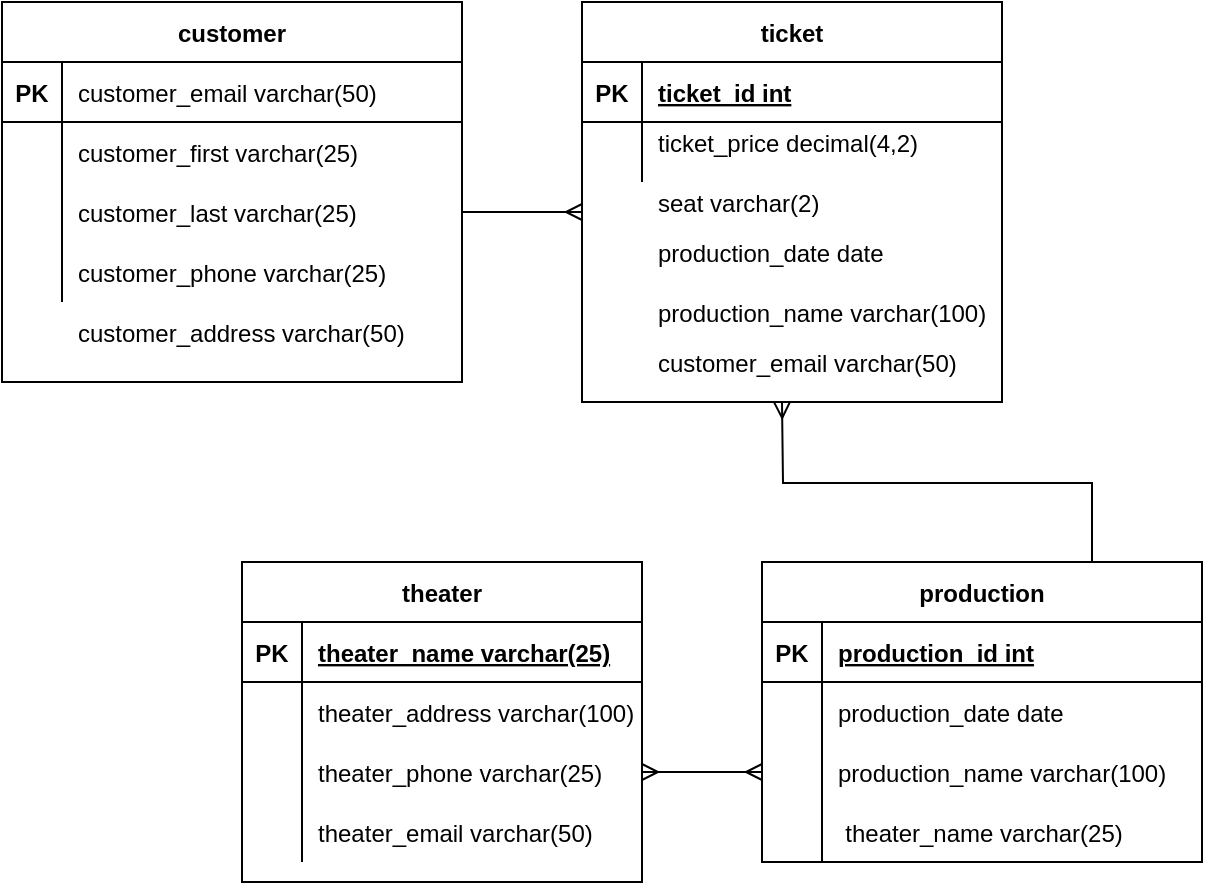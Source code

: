 <mxfile version="14.6.6" type="device"><diagram id="TsOhT9Pm83LvS_JbQVDW" name="Page-1"><mxGraphModel dx="1285" dy="724" grid="1" gridSize="10" guides="1" tooltips="1" connect="1" arrows="1" fold="1" page="1" pageScale="1" pageWidth="850" pageHeight="1100" math="0" shadow="0"><root><mxCell id="0"/><mxCell id="1" parent="0"/><mxCell id="yhtRanGLSWEvvNL32mvH-5" value="customer" style="shape=table;startSize=30;container=1;collapsible=1;childLayout=tableLayout;fixedRows=1;rowLines=0;fontStyle=1;align=center;resizeLast=1;" parent="1" vertex="1"><mxGeometry x="90" y="80" width="230" height="190" as="geometry"/></mxCell><mxCell id="yhtRanGLSWEvvNL32mvH-6" value="" style="shape=partialRectangle;collapsible=0;dropTarget=0;pointerEvents=0;fillColor=none;top=0;left=0;bottom=1;right=0;points=[[0,0.5],[1,0.5]];portConstraint=eastwest;" parent="yhtRanGLSWEvvNL32mvH-5" vertex="1"><mxGeometry y="30" width="230" height="30" as="geometry"/></mxCell><mxCell id="yhtRanGLSWEvvNL32mvH-7" value="PK" style="shape=partialRectangle;connectable=0;fillColor=none;top=0;left=0;bottom=0;right=0;fontStyle=1;overflow=hidden;" parent="yhtRanGLSWEvvNL32mvH-6" vertex="1"><mxGeometry width="30" height="30" as="geometry"/></mxCell><mxCell id="yhtRanGLSWEvvNL32mvH-8" value="" style="shape=partialRectangle;connectable=0;fillColor=none;top=0;left=0;bottom=0;right=0;align=left;spacingLeft=6;fontStyle=5;overflow=hidden;" parent="yhtRanGLSWEvvNL32mvH-6" vertex="1"><mxGeometry x="30" width="200" height="30" as="geometry"/></mxCell><mxCell id="yhtRanGLSWEvvNL32mvH-9" value="" style="shape=partialRectangle;collapsible=0;dropTarget=0;pointerEvents=0;fillColor=none;top=0;left=0;bottom=0;right=0;points=[[0,0.5],[1,0.5]];portConstraint=eastwest;" parent="yhtRanGLSWEvvNL32mvH-5" vertex="1"><mxGeometry y="60" width="230" height="30" as="geometry"/></mxCell><mxCell id="yhtRanGLSWEvvNL32mvH-10" value="" style="shape=partialRectangle;connectable=0;fillColor=none;top=0;left=0;bottom=0;right=0;editable=1;overflow=hidden;" parent="yhtRanGLSWEvvNL32mvH-9" vertex="1"><mxGeometry width="30" height="30" as="geometry"/></mxCell><mxCell id="yhtRanGLSWEvvNL32mvH-11" value="customer_first varchar(25)" style="shape=partialRectangle;connectable=0;fillColor=none;top=0;left=0;bottom=0;right=0;align=left;spacingLeft=6;overflow=hidden;" parent="yhtRanGLSWEvvNL32mvH-9" vertex="1"><mxGeometry x="30" width="200" height="30" as="geometry"/></mxCell><mxCell id="yhtRanGLSWEvvNL32mvH-12" value="" style="shape=partialRectangle;collapsible=0;dropTarget=0;pointerEvents=0;fillColor=none;top=0;left=0;bottom=0;right=0;points=[[0,0.5],[1,0.5]];portConstraint=eastwest;" parent="yhtRanGLSWEvvNL32mvH-5" vertex="1"><mxGeometry y="90" width="230" height="30" as="geometry"/></mxCell><mxCell id="yhtRanGLSWEvvNL32mvH-13" value="" style="shape=partialRectangle;connectable=0;fillColor=none;top=0;left=0;bottom=0;right=0;editable=1;overflow=hidden;" parent="yhtRanGLSWEvvNL32mvH-12" vertex="1"><mxGeometry width="30" height="30" as="geometry"/></mxCell><mxCell id="yhtRanGLSWEvvNL32mvH-14" value="customer_last varchar(25)" style="shape=partialRectangle;connectable=0;fillColor=none;top=0;left=0;bottom=0;right=0;align=left;spacingLeft=6;overflow=hidden;" parent="yhtRanGLSWEvvNL32mvH-12" vertex="1"><mxGeometry x="30" width="200" height="30" as="geometry"/></mxCell><mxCell id="yhtRanGLSWEvvNL32mvH-15" value="" style="shape=partialRectangle;collapsible=0;dropTarget=0;pointerEvents=0;fillColor=none;top=0;left=0;bottom=0;right=0;points=[[0,0.5],[1,0.5]];portConstraint=eastwest;" parent="yhtRanGLSWEvvNL32mvH-5" vertex="1"><mxGeometry y="120" width="230" height="30" as="geometry"/></mxCell><mxCell id="yhtRanGLSWEvvNL32mvH-16" value="" style="shape=partialRectangle;connectable=0;fillColor=none;top=0;left=0;bottom=0;right=0;editable=1;overflow=hidden;" parent="yhtRanGLSWEvvNL32mvH-15" vertex="1"><mxGeometry width="30" height="30" as="geometry"/></mxCell><mxCell id="yhtRanGLSWEvvNL32mvH-17" value="customer_phone varchar(25)" style="shape=partialRectangle;connectable=0;fillColor=none;top=0;left=0;bottom=0;right=0;align=left;spacingLeft=6;overflow=hidden;" parent="yhtRanGLSWEvvNL32mvH-15" vertex="1"><mxGeometry x="30" width="200" height="30" as="geometry"/></mxCell><mxCell id="yhtRanGLSWEvvNL32mvH-18" value="customer_address varchar(50)" style="shape=partialRectangle;connectable=0;fillColor=none;top=0;left=0;bottom=0;right=0;align=left;spacingLeft=6;overflow=hidden;" parent="1" vertex="1"><mxGeometry x="120" y="230" width="200" height="30" as="geometry"/></mxCell><mxCell id="yhtRanGLSWEvvNL32mvH-20" value="theater" style="shape=table;startSize=30;container=1;collapsible=1;childLayout=tableLayout;fixedRows=1;rowLines=0;fontStyle=1;align=center;resizeLast=1;" parent="1" vertex="1"><mxGeometry x="210" y="360" width="200" height="160" as="geometry"/></mxCell><mxCell id="yhtRanGLSWEvvNL32mvH-21" value="" style="shape=partialRectangle;collapsible=0;dropTarget=0;pointerEvents=0;fillColor=none;top=0;left=0;bottom=1;right=0;points=[[0,0.5],[1,0.5]];portConstraint=eastwest;" parent="yhtRanGLSWEvvNL32mvH-20" vertex="1"><mxGeometry y="30" width="200" height="30" as="geometry"/></mxCell><mxCell id="yhtRanGLSWEvvNL32mvH-22" value="PK" style="shape=partialRectangle;connectable=0;fillColor=none;top=0;left=0;bottom=0;right=0;fontStyle=1;overflow=hidden;" parent="yhtRanGLSWEvvNL32mvH-21" vertex="1"><mxGeometry width="30" height="30" as="geometry"/></mxCell><mxCell id="yhtRanGLSWEvvNL32mvH-23" value="theater_name varchar(25)" style="shape=partialRectangle;connectable=0;fillColor=none;top=0;left=0;bottom=0;right=0;align=left;spacingLeft=6;fontStyle=5;overflow=hidden;" parent="yhtRanGLSWEvvNL32mvH-21" vertex="1"><mxGeometry x="30" width="170" height="30" as="geometry"/></mxCell><mxCell id="yhtRanGLSWEvvNL32mvH-24" value="" style="shape=partialRectangle;collapsible=0;dropTarget=0;pointerEvents=0;fillColor=none;top=0;left=0;bottom=0;right=0;points=[[0,0.5],[1,0.5]];portConstraint=eastwest;" parent="yhtRanGLSWEvvNL32mvH-20" vertex="1"><mxGeometry y="60" width="200" height="30" as="geometry"/></mxCell><mxCell id="yhtRanGLSWEvvNL32mvH-25" value="" style="shape=partialRectangle;connectable=0;fillColor=none;top=0;left=0;bottom=0;right=0;editable=1;overflow=hidden;" parent="yhtRanGLSWEvvNL32mvH-24" vertex="1"><mxGeometry width="30" height="30" as="geometry"/></mxCell><mxCell id="yhtRanGLSWEvvNL32mvH-26" value="theater_address varchar(100)" style="shape=partialRectangle;connectable=0;fillColor=none;top=0;left=0;bottom=0;right=0;align=left;spacingLeft=6;overflow=hidden;" parent="yhtRanGLSWEvvNL32mvH-24" vertex="1"><mxGeometry x="30" width="170" height="30" as="geometry"/></mxCell><mxCell id="yhtRanGLSWEvvNL32mvH-27" value="" style="shape=partialRectangle;collapsible=0;dropTarget=0;pointerEvents=0;fillColor=none;top=0;left=0;bottom=0;right=0;points=[[0,0.5],[1,0.5]];portConstraint=eastwest;" parent="yhtRanGLSWEvvNL32mvH-20" vertex="1"><mxGeometry y="90" width="200" height="30" as="geometry"/></mxCell><mxCell id="yhtRanGLSWEvvNL32mvH-28" value="" style="shape=partialRectangle;connectable=0;fillColor=none;top=0;left=0;bottom=0;right=0;editable=1;overflow=hidden;" parent="yhtRanGLSWEvvNL32mvH-27" vertex="1"><mxGeometry width="30" height="30" as="geometry"/></mxCell><mxCell id="yhtRanGLSWEvvNL32mvH-29" value="theater_phone varchar(25)" style="shape=partialRectangle;connectable=0;fillColor=none;top=0;left=0;bottom=0;right=0;align=left;spacingLeft=6;overflow=hidden;" parent="yhtRanGLSWEvvNL32mvH-27" vertex="1"><mxGeometry x="30" width="170" height="30" as="geometry"/></mxCell><mxCell id="yhtRanGLSWEvvNL32mvH-30" value="" style="shape=partialRectangle;collapsible=0;dropTarget=0;pointerEvents=0;fillColor=none;top=0;left=0;bottom=0;right=0;points=[[0,0.5],[1,0.5]];portConstraint=eastwest;" parent="yhtRanGLSWEvvNL32mvH-20" vertex="1"><mxGeometry y="120" width="200" height="30" as="geometry"/></mxCell><mxCell id="yhtRanGLSWEvvNL32mvH-31" value="" style="shape=partialRectangle;connectable=0;fillColor=none;top=0;left=0;bottom=0;right=0;editable=1;overflow=hidden;" parent="yhtRanGLSWEvvNL32mvH-30" vertex="1"><mxGeometry width="30" height="30" as="geometry"/></mxCell><mxCell id="yhtRanGLSWEvvNL32mvH-32" value="theater_email varchar(50)" style="shape=partialRectangle;connectable=0;fillColor=none;top=0;left=0;bottom=0;right=0;align=left;spacingLeft=6;overflow=hidden;" parent="yhtRanGLSWEvvNL32mvH-30" vertex="1"><mxGeometry x="30" width="170" height="30" as="geometry"/></mxCell><mxCell id="yhtRanGLSWEvvNL32mvH-33" value="seat varchar(2)" style="shape=partialRectangle;connectable=0;fillColor=none;top=0;left=0;bottom=0;right=0;align=left;spacingLeft=6;overflow=hidden;" parent="1" vertex="1"><mxGeometry x="410" y="165" width="150" height="30" as="geometry"/></mxCell><mxCell id="yhtRanGLSWEvvNL32mvH-34" value="customer_email varchar(50)" style="shape=partialRectangle;connectable=0;fillColor=none;top=0;left=0;bottom=0;right=0;align=left;spacingLeft=6;overflow=hidden;" parent="1" vertex="1"><mxGeometry x="120" y="110" width="200" height="30" as="geometry"/></mxCell><mxCell id="yhtRanGLSWEvvNL32mvH-36" value="production" style="shape=table;startSize=30;container=1;collapsible=1;childLayout=tableLayout;fixedRows=1;rowLines=0;fontStyle=1;align=center;resizeLast=1;" parent="1" vertex="1"><mxGeometry x="470" y="360" width="220" height="150" as="geometry"/></mxCell><mxCell id="yhtRanGLSWEvvNL32mvH-37" value="" style="shape=partialRectangle;collapsible=0;dropTarget=0;pointerEvents=0;fillColor=none;top=0;left=0;bottom=1;right=0;points=[[0,0.5],[1,0.5]];portConstraint=eastwest;" parent="yhtRanGLSWEvvNL32mvH-36" vertex="1"><mxGeometry y="30" width="220" height="30" as="geometry"/></mxCell><mxCell id="yhtRanGLSWEvvNL32mvH-38" value="PK" style="shape=partialRectangle;connectable=0;fillColor=none;top=0;left=0;bottom=0;right=0;fontStyle=1;overflow=hidden;" parent="yhtRanGLSWEvvNL32mvH-37" vertex="1"><mxGeometry width="30" height="30" as="geometry"/></mxCell><mxCell id="yhtRanGLSWEvvNL32mvH-39" value="production_id int" style="shape=partialRectangle;connectable=0;fillColor=none;top=0;left=0;bottom=0;right=0;align=left;spacingLeft=6;fontStyle=5;overflow=hidden;" parent="yhtRanGLSWEvvNL32mvH-37" vertex="1"><mxGeometry x="30" width="190" height="30" as="geometry"/></mxCell><mxCell id="yhtRanGLSWEvvNL32mvH-40" value="" style="shape=partialRectangle;collapsible=0;dropTarget=0;pointerEvents=0;fillColor=none;top=0;left=0;bottom=0;right=0;points=[[0,0.5],[1,0.5]];portConstraint=eastwest;" parent="yhtRanGLSWEvvNL32mvH-36" vertex="1"><mxGeometry y="60" width="220" height="30" as="geometry"/></mxCell><mxCell id="yhtRanGLSWEvvNL32mvH-41" value="" style="shape=partialRectangle;connectable=0;fillColor=none;top=0;left=0;bottom=0;right=0;editable=1;overflow=hidden;" parent="yhtRanGLSWEvvNL32mvH-40" vertex="1"><mxGeometry width="30" height="30" as="geometry"/></mxCell><mxCell id="yhtRanGLSWEvvNL32mvH-42" value="production_date date" style="shape=partialRectangle;connectable=0;fillColor=none;top=0;left=0;bottom=0;right=0;align=left;spacingLeft=6;overflow=hidden;" parent="yhtRanGLSWEvvNL32mvH-40" vertex="1"><mxGeometry x="30" width="190" height="30" as="geometry"/></mxCell><mxCell id="yhtRanGLSWEvvNL32mvH-43" value="" style="shape=partialRectangle;collapsible=0;dropTarget=0;pointerEvents=0;fillColor=none;top=0;left=0;bottom=0;right=0;points=[[0,0.5],[1,0.5]];portConstraint=eastwest;" parent="yhtRanGLSWEvvNL32mvH-36" vertex="1"><mxGeometry y="90" width="220" height="30" as="geometry"/></mxCell><mxCell id="yhtRanGLSWEvvNL32mvH-44" value="" style="shape=partialRectangle;connectable=0;fillColor=none;top=0;left=0;bottom=0;right=0;editable=1;overflow=hidden;" parent="yhtRanGLSWEvvNL32mvH-43" vertex="1"><mxGeometry width="30" height="30" as="geometry"/></mxCell><mxCell id="yhtRanGLSWEvvNL32mvH-45" value="production_name varchar(100)" style="shape=partialRectangle;connectable=0;fillColor=none;top=0;left=0;bottom=0;right=0;align=left;spacingLeft=6;overflow=hidden;" parent="yhtRanGLSWEvvNL32mvH-43" vertex="1"><mxGeometry x="30" width="190" height="30" as="geometry"/></mxCell><mxCell id="yhtRanGLSWEvvNL32mvH-46" value="" style="shape=partialRectangle;collapsible=0;dropTarget=0;pointerEvents=0;fillColor=none;top=0;left=0;bottom=0;right=0;points=[[0,0.5],[1,0.5]];portConstraint=eastwest;" parent="yhtRanGLSWEvvNL32mvH-36" vertex="1"><mxGeometry y="120" width="220" height="30" as="geometry"/></mxCell><mxCell id="yhtRanGLSWEvvNL32mvH-47" value="" style="shape=partialRectangle;connectable=0;fillColor=none;top=0;left=0;bottom=0;right=0;editable=1;overflow=hidden;" parent="yhtRanGLSWEvvNL32mvH-46" vertex="1"><mxGeometry width="30" height="30" as="geometry"/></mxCell><mxCell id="yhtRanGLSWEvvNL32mvH-48" value="" style="shape=partialRectangle;connectable=0;fillColor=none;top=0;left=0;bottom=0;right=0;align=left;spacingLeft=6;overflow=hidden;" parent="yhtRanGLSWEvvNL32mvH-46" vertex="1"><mxGeometry x="30" width="190" height="30" as="geometry"/></mxCell><mxCell id="yhtRanGLSWEvvNL32mvH-49" style="edgeStyle=orthogonalEdgeStyle;rounded=0;orthogonalLoop=1;jettySize=auto;html=1;exitX=1;exitY=0.5;exitDx=0;exitDy=0;entryX=0;entryY=0.5;entryDx=0;entryDy=0;startArrow=ERmany;startFill=0;endArrow=ERmany;endFill=0;" parent="1" source="yhtRanGLSWEvvNL32mvH-27" target="yhtRanGLSWEvvNL32mvH-43" edge="1"><mxGeometry relative="1" as="geometry"/></mxCell><mxCell id="yhtRanGLSWEvvNL32mvH-50" value="ticket" style="shape=table;startSize=30;container=1;collapsible=1;childLayout=tableLayout;fixedRows=1;rowLines=0;fontStyle=1;align=center;resizeLast=1;" parent="1" vertex="1"><mxGeometry x="380" y="80" width="210" height="200" as="geometry"/></mxCell><mxCell id="yhtRanGLSWEvvNL32mvH-51" value="" style="shape=partialRectangle;collapsible=0;dropTarget=0;pointerEvents=0;fillColor=none;top=0;left=0;bottom=1;right=0;points=[[0,0.5],[1,0.5]];portConstraint=eastwest;" parent="yhtRanGLSWEvvNL32mvH-50" vertex="1"><mxGeometry y="30" width="210" height="30" as="geometry"/></mxCell><mxCell id="yhtRanGLSWEvvNL32mvH-52" value="PK" style="shape=partialRectangle;connectable=0;fillColor=none;top=0;left=0;bottom=0;right=0;fontStyle=1;overflow=hidden;" parent="yhtRanGLSWEvvNL32mvH-51" vertex="1"><mxGeometry width="30" height="30" as="geometry"/></mxCell><mxCell id="yhtRanGLSWEvvNL32mvH-53" value="ticket_id int" style="shape=partialRectangle;connectable=0;fillColor=none;top=0;left=0;bottom=0;right=0;align=left;spacingLeft=6;fontStyle=5;overflow=hidden;" parent="yhtRanGLSWEvvNL32mvH-51" vertex="1"><mxGeometry x="30" width="180" height="30" as="geometry"/></mxCell><mxCell id="yhtRanGLSWEvvNL32mvH-57" value="" style="shape=partialRectangle;collapsible=0;dropTarget=0;pointerEvents=0;fillColor=none;top=0;left=0;bottom=0;right=0;points=[[0,0.5],[1,0.5]];portConstraint=eastwest;" parent="yhtRanGLSWEvvNL32mvH-50" vertex="1"><mxGeometry y="60" width="210" height="30" as="geometry"/></mxCell><mxCell id="yhtRanGLSWEvvNL32mvH-58" value="" style="shape=partialRectangle;connectable=0;fillColor=none;top=0;left=0;bottom=0;right=0;editable=1;overflow=hidden;" parent="yhtRanGLSWEvvNL32mvH-57" vertex="1"><mxGeometry width="30" height="30" as="geometry"/></mxCell><mxCell id="yhtRanGLSWEvvNL32mvH-59" value="" style="shape=partialRectangle;connectable=0;fillColor=none;top=0;left=0;bottom=0;right=0;align=left;spacingLeft=6;overflow=hidden;" parent="yhtRanGLSWEvvNL32mvH-57" vertex="1"><mxGeometry x="30" width="180" height="30" as="geometry"/></mxCell><mxCell id="yhtRanGLSWEvvNL32mvH-63" value="ticket_price decimal(4,2)" style="shape=partialRectangle;connectable=0;fillColor=none;top=0;left=0;bottom=0;right=0;align=left;spacingLeft=6;overflow=hidden;" parent="1" vertex="1"><mxGeometry x="410" y="135" width="150" height="30" as="geometry"/></mxCell><mxCell id="IqBa2mnCqYSwHvdzID1V-16" style="edgeStyle=orthogonalEdgeStyle;rounded=0;orthogonalLoop=1;jettySize=auto;html=1;entryX=0.75;entryY=0;entryDx=0;entryDy=0;startArrow=ERmany;startFill=0;endArrow=none;endFill=0;" edge="1" parent="1" target="yhtRanGLSWEvvNL32mvH-36"><mxGeometry relative="1" as="geometry"><mxPoint x="480" y="280" as="sourcePoint"/></mxGeometry></mxCell><mxCell id="yhtRanGLSWEvvNL32mvH-96" style="edgeStyle=orthogonalEdgeStyle;rounded=0;orthogonalLoop=1;jettySize=auto;html=1;startArrow=none;startFill=0;endArrow=ERmany;endFill=0;" parent="1" source="yhtRanGLSWEvvNL32mvH-12" edge="1"><mxGeometry relative="1" as="geometry"><mxPoint x="380" y="185" as="targetPoint"/></mxGeometry></mxCell><mxCell id="IqBa2mnCqYSwHvdzID1V-2" value="" style="shape=partialRectangle;collapsible=0;dropTarget=0;pointerEvents=0;fillColor=none;top=0;left=0;bottom=0;right=0;points=[[0,0.5],[1,0.5]];portConstraint=eastwest;" vertex="1" parent="1"><mxGeometry x="475" y="480" width="210" height="30" as="geometry"/></mxCell><mxCell id="IqBa2mnCqYSwHvdzID1V-3" value="" style="shape=partialRectangle;connectable=0;fillColor=none;top=0;left=0;bottom=0;right=0;editable=1;overflow=hidden;" vertex="1" parent="IqBa2mnCqYSwHvdzID1V-2"><mxGeometry width="28.636" height="30" as="geometry"/></mxCell><mxCell id="IqBa2mnCqYSwHvdzID1V-4" value="theater_name varchar(25)" style="shape=partialRectangle;connectable=0;fillColor=none;top=0;left=0;bottom=0;right=0;align=left;spacingLeft=6;overflow=hidden;" vertex="1" parent="IqBa2mnCqYSwHvdzID1V-2"><mxGeometry x="28.636" width="181.364" height="30" as="geometry"/></mxCell><mxCell id="IqBa2mnCqYSwHvdzID1V-5" value="" style="shape=partialRectangle;collapsible=0;dropTarget=0;pointerEvents=0;fillColor=none;top=0;left=0;bottom=0;right=0;points=[[0,0.5],[1,0.5]];portConstraint=eastwest;" vertex="1" parent="1"><mxGeometry x="380" y="250" width="200" height="20" as="geometry"/></mxCell><mxCell id="IqBa2mnCqYSwHvdzID1V-6" value="" style="shape=partialRectangle;connectable=0;fillColor=none;top=0;left=0;bottom=0;right=0;editable=1;overflow=hidden;" vertex="1" parent="IqBa2mnCqYSwHvdzID1V-5"><mxGeometry width="23.182" height="20" as="geometry"/></mxCell><mxCell id="IqBa2mnCqYSwHvdzID1V-7" value="customer_email varchar(50)" style="shape=partialRectangle;connectable=0;fillColor=none;top=0;left=0;bottom=0;right=0;align=left;spacingLeft=6;overflow=hidden;" vertex="1" parent="IqBa2mnCqYSwHvdzID1V-5"><mxGeometry x="30" width="170" height="20" as="geometry"/></mxCell><mxCell id="IqBa2mnCqYSwHvdzID1V-20" value="" style="shape=partialRectangle;collapsible=0;dropTarget=0;pointerEvents=0;fillColor=none;top=0;left=0;bottom=0;right=0;points=[[0,0.5],[1,0.5]];portConstraint=eastwest;" vertex="1" parent="1"><mxGeometry x="380" y="190" width="170" height="30" as="geometry"/></mxCell><mxCell id="IqBa2mnCqYSwHvdzID1V-21" value="" style="shape=partialRectangle;connectable=0;fillColor=none;top=0;left=0;bottom=0;right=0;editable=1;overflow=hidden;" vertex="1" parent="IqBa2mnCqYSwHvdzID1V-20"><mxGeometry width="23.182" height="30" as="geometry"/></mxCell><mxCell id="IqBa2mnCqYSwHvdzID1V-22" value="production_date date" style="shape=partialRectangle;connectable=0;fillColor=none;top=0;left=0;bottom=0;right=0;align=left;spacingLeft=6;overflow=hidden;" vertex="1" parent="IqBa2mnCqYSwHvdzID1V-20"><mxGeometry x="30" width="140" height="30" as="geometry"/></mxCell><mxCell id="IqBa2mnCqYSwHvdzID1V-23" value="production_name varchar(100)" style="shape=partialRectangle;connectable=0;fillColor=none;top=0;left=0;bottom=0;right=0;align=left;spacingLeft=6;overflow=hidden;" vertex="1" parent="1"><mxGeometry x="410" y="220" width="190" height="30" as="geometry"/></mxCell></root></mxGraphModel></diagram></mxfile>